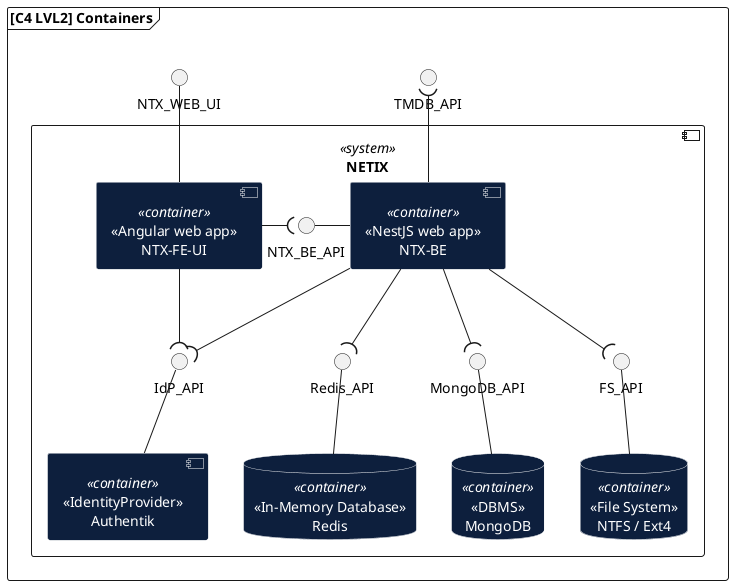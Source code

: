 @startuml NETIX_LVL2

skinparam FrameBackgroundColor white

frame "[C4 LVL2] Containers" {
    interface NTX_WEB_UI
    interface TMDB_API

    component [NETIX] <<system>> {
        skinparam {
            componentBackgroundColor<<container>> #0D1F3D
            componentFontColor<<container>> #FFFFFF
            componentBorderColor<<container>> #FFFFFF
            databaseBackgroundColor<<container>> #0D1F3D
            databaseFontColor<<container>> #FFFFFF
            databaseBorderColor<<container>> #FFFFFF
            defaultTextAlignment<<container>> center
        }

        database "<<File System>>\nNTFS / Ext4" <<container>> as FileSystem
        database "<<DBMS>>\nMongoDB" <<container>> as MongoDB
        database "<<In-Memory Database>>\nRedis" <<container>> as REDIS
        component "<<Angular web app>>\nNTX-FE-UI" <<container>> as NTX_FE
        component "<<NestJS web app>>\nNTX-BE" <<container>> as NTX_BE
        component "<<IdentityProvider>>\nAuthentik" <<container>> as IdP

        NTX_FE -up- NTX_WEB_UI
        NTX_BE -up-( TMDB_API

        NTX_BE -left- NTX_BE_API
        NTX_FE -right-( NTX_BE_API

        FileSystem -up- FS_API
        NTX_BE -down-( FS_API

        MongoDB -up- MongoDB_API
        NTX_BE -down-( MongoDB_API

        REDIS -up- Redis_API
        NTX_BE -down-( Redis_API

        IdP -up- IdP_API
        NTX_FE --( IdP_API
        NTX_BE --( IdP_API
    }
}
@enduml